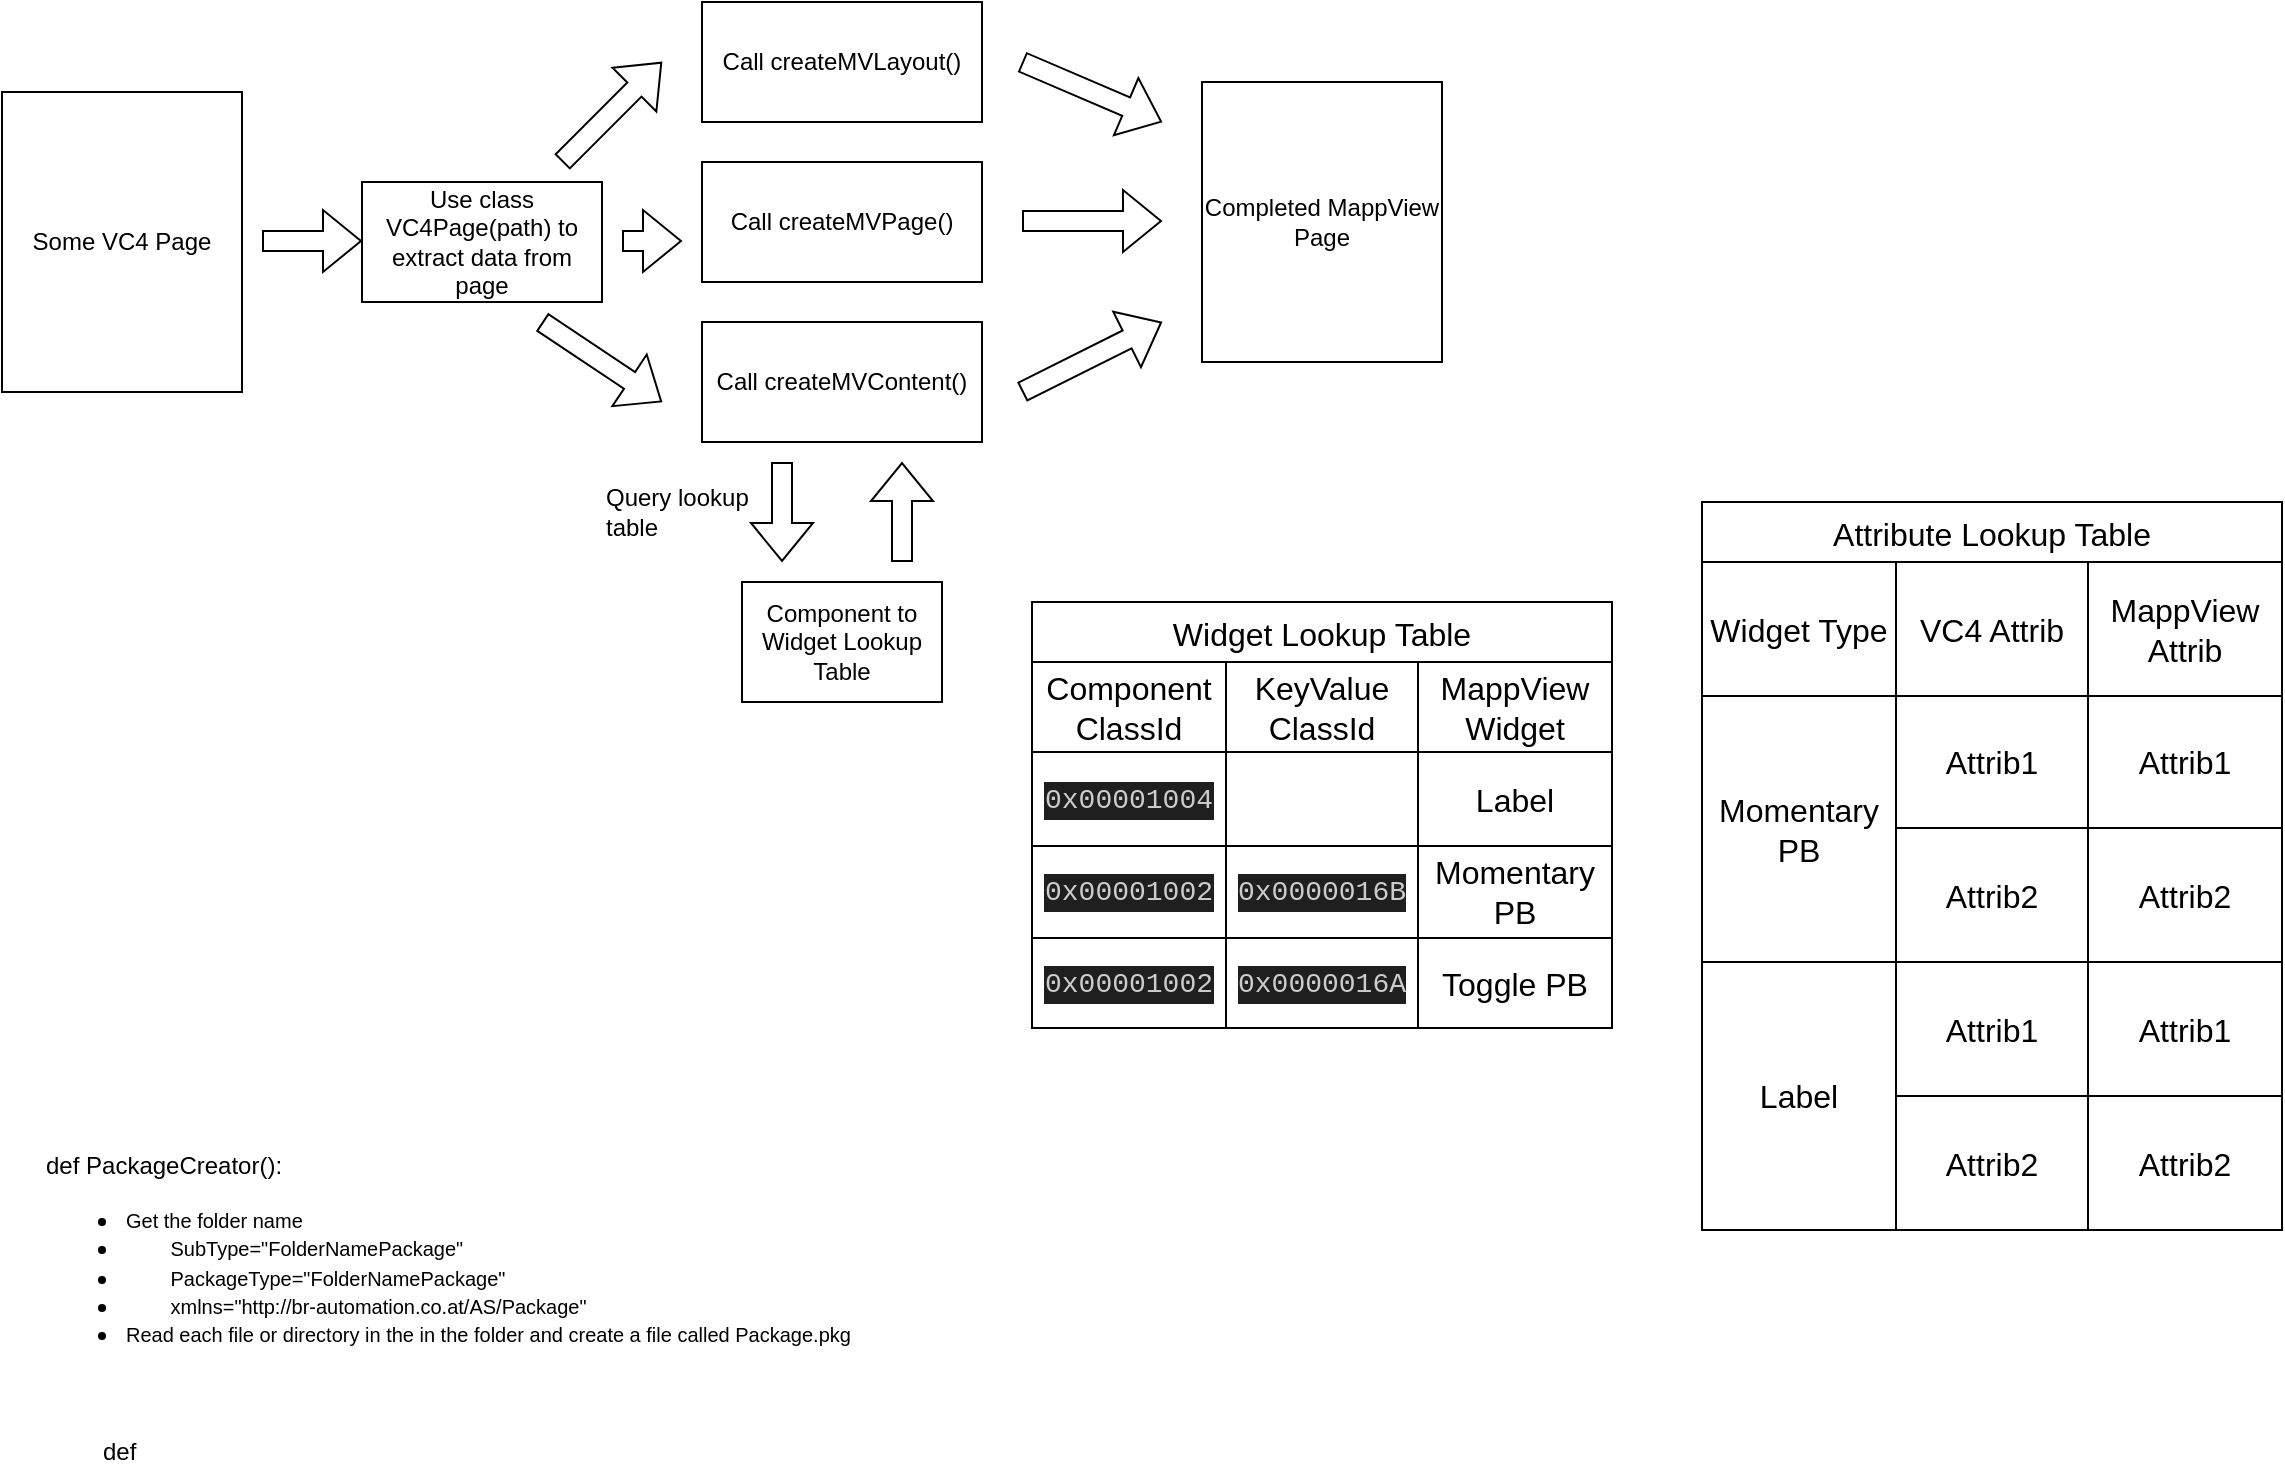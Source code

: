 <mxfile version="20.8.16" type="device"><diagram name="Page-1" id="sKOt5mir-yEiAROQTiFJ"><mxGraphModel dx="1418" dy="1928" grid="1" gridSize="10" guides="1" tooltips="1" connect="1" arrows="1" fold="1" page="1" pageScale="1" pageWidth="850" pageHeight="1100" math="0" shadow="0"><root><mxCell id="0"/><mxCell id="1" parent="0"/><mxCell id="yiu6NOejyZ3NTcFwbJN6-1" value="def PackageCreator():&lt;br&gt;&lt;ul&gt;&lt;li&gt;&lt;span style=&quot;font-size: 10px;&quot;&gt;Get the folder name&lt;/span&gt;&lt;/li&gt;&lt;li&gt;&lt;span style=&quot;font-size: 10px;&quot;&gt;&lt;span style=&quot;white-space: pre;&quot;&gt;&#9;&lt;/span&gt;SubType=&quot;FolderNamePackage&quot;&lt;/span&gt;&amp;nbsp;&lt;/li&gt;&lt;li&gt;&lt;font style=&quot;font-size: 10px;&quot;&gt;&lt;span style=&quot;white-space: pre;&quot;&gt;&#9;&lt;/span&gt;PackageType=&quot;FolderNamePackage&quot;&lt;/font&gt;&lt;/li&gt;&lt;li&gt;&lt;span style=&quot;font-size: 10px;&quot;&gt;&lt;span style=&quot;white-space: pre;&quot;&gt;&#9;&lt;/span&gt;xmlns=&quot;&lt;/span&gt;&lt;font style=&quot;font-size: 10px;&quot;&gt;http://br-automation.co.at/AS/Package&quot;&lt;/font&gt;&lt;/li&gt;&lt;li&gt;&lt;span style=&quot;font-size: 10px;&quot;&gt;Read each file or directory in the in the folder and create a file called Package.pkg&lt;/span&gt;&lt;/li&gt;&lt;/ul&gt;" style="text;html=1;align=left;verticalAlign=middle;resizable=0;points=[];autosize=1;strokeColor=none;fillColor=none;" parent="1" vertex="1"><mxGeometry x="40" y="-120" width="430" height="120" as="geometry"/></mxCell><mxCell id="yiu6NOejyZ3NTcFwbJN6-2" value="&lt;font style=&quot;font-size: 12px;&quot;&gt;def&amp;nbsp;&lt;/font&gt;" style="text;html=1;align=center;verticalAlign=middle;resizable=0;points=[];autosize=1;strokeColor=none;fillColor=none;fontSize=10;" parent="1" vertex="1"><mxGeometry x="60" y="20" width="40" height="30" as="geometry"/></mxCell><mxCell id="JLzwEnLzGBqA9U_Acfih-1" value="Some VC4 Page" style="rounded=0;whiteSpace=wrap;html=1;" parent="1" vertex="1"><mxGeometry x="20" y="-645" width="120" height="150" as="geometry"/></mxCell><mxCell id="JLzwEnLzGBqA9U_Acfih-5" value="Use class VC4Page(path) to extract data from page" style="rounded=0;whiteSpace=wrap;html=1;" parent="1" vertex="1"><mxGeometry x="200" y="-600" width="120" height="60" as="geometry"/></mxCell><mxCell id="JLzwEnLzGBqA9U_Acfih-6" value="Call createMVLayout()" style="rounded=0;whiteSpace=wrap;html=1;" parent="1" vertex="1"><mxGeometry x="370" y="-690" width="140" height="60" as="geometry"/></mxCell><mxCell id="JLzwEnLzGBqA9U_Acfih-7" value="Call createMVPage()" style="rounded=0;whiteSpace=wrap;html=1;" parent="1" vertex="1"><mxGeometry x="370" y="-610" width="140" height="60" as="geometry"/></mxCell><mxCell id="JLzwEnLzGBqA9U_Acfih-8" value="Call createMVContent()" style="rounded=0;whiteSpace=wrap;html=1;" parent="1" vertex="1"><mxGeometry x="370" y="-530" width="140" height="60" as="geometry"/></mxCell><mxCell id="JLzwEnLzGBqA9U_Acfih-9" value="Completed MappView Page" style="rounded=0;whiteSpace=wrap;html=1;" parent="1" vertex="1"><mxGeometry x="620" y="-650" width="120" height="140" as="geometry"/></mxCell><mxCell id="JLzwEnLzGBqA9U_Acfih-10" value="Component to Widget Lookup Table" style="rounded=0;whiteSpace=wrap;html=1;" parent="1" vertex="1"><mxGeometry x="390" y="-400" width="100" height="60" as="geometry"/></mxCell><mxCell id="JLzwEnLzGBqA9U_Acfih-11" value="" style="shape=flexArrow;endArrow=classic;html=1;rounded=0;" parent="1" edge="1"><mxGeometry width="50" height="50" relative="1" as="geometry"><mxPoint x="410" y="-460" as="sourcePoint"/><mxPoint x="410" y="-410" as="targetPoint"/></mxGeometry></mxCell><mxCell id="JLzwEnLzGBqA9U_Acfih-12" value="" style="shape=flexArrow;endArrow=classic;html=1;rounded=0;" parent="1" edge="1"><mxGeometry width="50" height="50" relative="1" as="geometry"><mxPoint x="470" y="-410" as="sourcePoint"/><mxPoint x="470" y="-460" as="targetPoint"/></mxGeometry></mxCell><mxCell id="JLzwEnLzGBqA9U_Acfih-13" value="" style="shape=flexArrow;endArrow=classic;html=1;rounded=0;" parent="1" edge="1"><mxGeometry width="50" height="50" relative="1" as="geometry"><mxPoint x="300" y="-610" as="sourcePoint"/><mxPoint x="350" y="-660" as="targetPoint"/></mxGeometry></mxCell><mxCell id="JLzwEnLzGBqA9U_Acfih-14" value="" style="shape=flexArrow;endArrow=classic;html=1;rounded=0;" parent="1" edge="1"><mxGeometry width="50" height="50" relative="1" as="geometry"><mxPoint x="290" y="-530" as="sourcePoint"/><mxPoint x="350" y="-490" as="targetPoint"/></mxGeometry></mxCell><mxCell id="JLzwEnLzGBqA9U_Acfih-15" value="" style="shape=flexArrow;endArrow=classic;html=1;rounded=0;" parent="1" edge="1"><mxGeometry width="50" height="50" relative="1" as="geometry"><mxPoint x="330" y="-570.5" as="sourcePoint"/><mxPoint x="360" y="-570.5" as="targetPoint"/></mxGeometry></mxCell><mxCell id="JLzwEnLzGBqA9U_Acfih-16" value="" style="shape=flexArrow;endArrow=classic;html=1;rounded=0;" parent="1" edge="1"><mxGeometry width="50" height="50" relative="1" as="geometry"><mxPoint x="150" y="-570.5" as="sourcePoint"/><mxPoint x="200" y="-570.5" as="targetPoint"/></mxGeometry></mxCell><mxCell id="JLzwEnLzGBqA9U_Acfih-17" value="" style="shape=flexArrow;endArrow=classic;html=1;rounded=0;" parent="1" edge="1"><mxGeometry width="50" height="50" relative="1" as="geometry"><mxPoint x="530" y="-660" as="sourcePoint"/><mxPoint x="600" y="-630" as="targetPoint"/></mxGeometry></mxCell><mxCell id="JLzwEnLzGBqA9U_Acfih-18" value="" style="shape=flexArrow;endArrow=classic;html=1;rounded=0;" parent="1" edge="1"><mxGeometry width="50" height="50" relative="1" as="geometry"><mxPoint x="530" y="-495" as="sourcePoint"/><mxPoint x="600" y="-530" as="targetPoint"/></mxGeometry></mxCell><mxCell id="JLzwEnLzGBqA9U_Acfih-19" value="" style="shape=flexArrow;endArrow=classic;html=1;rounded=0;" parent="1" edge="1"><mxGeometry width="50" height="50" relative="1" as="geometry"><mxPoint x="530" y="-580.5" as="sourcePoint"/><mxPoint x="600" y="-580.5" as="targetPoint"/></mxGeometry></mxCell><mxCell id="JLzwEnLzGBqA9U_Acfih-20" value="Query lookup table" style="text;html=1;strokeColor=none;fillColor=none;align=left;verticalAlign=middle;whiteSpace=wrap;rounded=0;" parent="1" vertex="1"><mxGeometry x="320" y="-460" width="90" height="50" as="geometry"/></mxCell><mxCell id="JLzwEnLzGBqA9U_Acfih-21" value="Widget Lookup Table" style="shape=table;startSize=30;container=1;collapsible=0;childLayout=tableLayout;strokeColor=default;fontSize=16;" parent="1" vertex="1"><mxGeometry x="535" y="-390" width="290" height="213" as="geometry"/></mxCell><mxCell id="JLzwEnLzGBqA9U_Acfih-22" value="" style="shape=tableRow;horizontal=0;startSize=0;swimlaneHead=0;swimlaneBody=0;strokeColor=inherit;top=0;left=0;bottom=0;right=0;collapsible=0;dropTarget=0;fillColor=none;points=[[0,0.5],[1,0.5]];portConstraint=eastwest;fontSize=16;" parent="JLzwEnLzGBqA9U_Acfih-21" vertex="1"><mxGeometry y="30" width="290" height="45" as="geometry"/></mxCell><mxCell id="JLzwEnLzGBqA9U_Acfih-23" value="Component ClassId" style="shape=partialRectangle;html=1;whiteSpace=wrap;connectable=0;strokeColor=inherit;overflow=hidden;fillColor=none;top=0;left=0;bottom=0;right=0;pointerEvents=1;fontSize=16;" parent="JLzwEnLzGBqA9U_Acfih-22" vertex="1"><mxGeometry width="97" height="45" as="geometry"><mxRectangle width="97" height="45" as="alternateBounds"/></mxGeometry></mxCell><mxCell id="JLzwEnLzGBqA9U_Acfih-24" value="KeyValue ClassId" style="shape=partialRectangle;html=1;whiteSpace=wrap;connectable=0;strokeColor=inherit;overflow=hidden;fillColor=none;top=0;left=0;bottom=0;right=0;pointerEvents=1;fontSize=16;" parent="JLzwEnLzGBqA9U_Acfih-22" vertex="1"><mxGeometry x="97" width="96" height="45" as="geometry"><mxRectangle width="96" height="45" as="alternateBounds"/></mxGeometry></mxCell><mxCell id="JLzwEnLzGBqA9U_Acfih-25" value="MappView Widget" style="shape=partialRectangle;html=1;whiteSpace=wrap;connectable=0;strokeColor=inherit;overflow=hidden;fillColor=none;top=0;left=0;bottom=0;right=0;pointerEvents=1;fontSize=16;" parent="JLzwEnLzGBqA9U_Acfih-22" vertex="1"><mxGeometry x="193" width="97" height="45" as="geometry"><mxRectangle width="97" height="45" as="alternateBounds"/></mxGeometry></mxCell><mxCell id="JLzwEnLzGBqA9U_Acfih-26" value="" style="shape=tableRow;horizontal=0;startSize=0;swimlaneHead=0;swimlaneBody=0;strokeColor=inherit;top=0;left=0;bottom=0;right=0;collapsible=0;dropTarget=0;fillColor=none;points=[[0,0.5],[1,0.5]];portConstraint=eastwest;fontSize=16;" parent="JLzwEnLzGBqA9U_Acfih-21" vertex="1"><mxGeometry y="75" width="290" height="47" as="geometry"/></mxCell><mxCell id="JLzwEnLzGBqA9U_Acfih-27" value="&lt;div style=&quot;color: rgb(204, 204, 204); background-color: rgb(31, 31, 31); font-family: Consolas, &amp;quot;Courier New&amp;quot;, monospace; font-size: 14px; line-height: 19px;&quot;&gt;0x00001004&lt;/div&gt;" style="shape=partialRectangle;html=1;whiteSpace=wrap;connectable=0;strokeColor=inherit;overflow=hidden;fillColor=none;top=0;left=0;bottom=0;right=0;pointerEvents=1;fontSize=16;" parent="JLzwEnLzGBqA9U_Acfih-26" vertex="1"><mxGeometry width="97" height="47" as="geometry"><mxRectangle width="97" height="47" as="alternateBounds"/></mxGeometry></mxCell><mxCell id="JLzwEnLzGBqA9U_Acfih-28" value="" style="shape=partialRectangle;html=1;whiteSpace=wrap;connectable=0;strokeColor=inherit;overflow=hidden;fillColor=none;top=0;left=0;bottom=0;right=0;pointerEvents=1;fontSize=16;" parent="JLzwEnLzGBqA9U_Acfih-26" vertex="1"><mxGeometry x="97" width="96" height="47" as="geometry"><mxRectangle width="96" height="47" as="alternateBounds"/></mxGeometry></mxCell><mxCell id="JLzwEnLzGBqA9U_Acfih-29" value="Label" style="shape=partialRectangle;html=1;whiteSpace=wrap;connectable=0;strokeColor=inherit;overflow=hidden;fillColor=none;top=0;left=0;bottom=0;right=0;pointerEvents=1;fontSize=16;" parent="JLzwEnLzGBqA9U_Acfih-26" vertex="1"><mxGeometry x="193" width="97" height="47" as="geometry"><mxRectangle width="97" height="47" as="alternateBounds"/></mxGeometry></mxCell><mxCell id="JLzwEnLzGBqA9U_Acfih-30" value="" style="shape=tableRow;horizontal=0;startSize=0;swimlaneHead=0;swimlaneBody=0;strokeColor=inherit;top=0;left=0;bottom=0;right=0;collapsible=0;dropTarget=0;fillColor=none;points=[[0,0.5],[1,0.5]];portConstraint=eastwest;fontSize=16;" parent="JLzwEnLzGBqA9U_Acfih-21" vertex="1"><mxGeometry y="122" width="290" height="46" as="geometry"/></mxCell><mxCell id="JLzwEnLzGBqA9U_Acfih-31" value="&lt;div style=&quot;color: rgb(204, 204, 204); background-color: rgb(31, 31, 31); font-family: Consolas, &amp;quot;Courier New&amp;quot;, monospace; font-size: 14px; line-height: 19px;&quot;&gt;0x00001002&lt;/div&gt;" style="shape=partialRectangle;html=1;whiteSpace=wrap;connectable=0;strokeColor=inherit;overflow=hidden;fillColor=none;top=0;left=0;bottom=0;right=0;pointerEvents=1;fontSize=16;" parent="JLzwEnLzGBqA9U_Acfih-30" vertex="1"><mxGeometry width="97" height="46" as="geometry"><mxRectangle width="97" height="46" as="alternateBounds"/></mxGeometry></mxCell><mxCell id="JLzwEnLzGBqA9U_Acfih-32" value="&lt;div style=&quot;color: rgb(204, 204, 204); background-color: rgb(31, 31, 31); font-family: Consolas, &amp;quot;Courier New&amp;quot;, monospace; font-size: 14px; line-height: 19px;&quot;&gt;0x0000016B&lt;/div&gt;" style="shape=partialRectangle;html=1;whiteSpace=wrap;connectable=0;strokeColor=inherit;overflow=hidden;fillColor=none;top=0;left=0;bottom=0;right=0;pointerEvents=1;fontSize=16;" parent="JLzwEnLzGBqA9U_Acfih-30" vertex="1"><mxGeometry x="97" width="96" height="46" as="geometry"><mxRectangle width="96" height="46" as="alternateBounds"/></mxGeometry></mxCell><mxCell id="JLzwEnLzGBqA9U_Acfih-33" value="Momentary PB" style="shape=partialRectangle;html=1;whiteSpace=wrap;connectable=0;strokeColor=inherit;overflow=hidden;fillColor=none;top=0;left=0;bottom=0;right=0;pointerEvents=1;fontSize=16;" parent="JLzwEnLzGBqA9U_Acfih-30" vertex="1"><mxGeometry x="193" width="97" height="46" as="geometry"><mxRectangle width="97" height="46" as="alternateBounds"/></mxGeometry></mxCell><mxCell id="JLzwEnLzGBqA9U_Acfih-34" style="shape=tableRow;horizontal=0;startSize=0;swimlaneHead=0;swimlaneBody=0;strokeColor=inherit;top=0;left=0;bottom=0;right=0;collapsible=0;dropTarget=0;fillColor=none;points=[[0,0.5],[1,0.5]];portConstraint=eastwest;fontSize=16;" parent="JLzwEnLzGBqA9U_Acfih-21" vertex="1"><mxGeometry y="168" width="290" height="45" as="geometry"/></mxCell><mxCell id="JLzwEnLzGBqA9U_Acfih-35" value="&lt;div style=&quot;color: rgb(204, 204, 204); background-color: rgb(31, 31, 31); font-family: Consolas, &amp;quot;Courier New&amp;quot;, monospace; font-size: 14px; line-height: 19px;&quot;&gt;0x00001002&lt;/div&gt;" style="shape=partialRectangle;html=1;whiteSpace=wrap;connectable=0;strokeColor=inherit;overflow=hidden;fillColor=none;top=0;left=0;bottom=0;right=0;pointerEvents=1;fontSize=16;" parent="JLzwEnLzGBqA9U_Acfih-34" vertex="1"><mxGeometry width="97" height="45" as="geometry"><mxRectangle width="97" height="45" as="alternateBounds"/></mxGeometry></mxCell><mxCell id="JLzwEnLzGBqA9U_Acfih-36" value="&lt;div style=&quot;color: rgb(204, 204, 204); background-color: rgb(31, 31, 31); font-family: Consolas, &amp;quot;Courier New&amp;quot;, monospace; font-size: 14px; line-height: 19px;&quot;&gt;0x0000016A&lt;/div&gt;" style="shape=partialRectangle;html=1;whiteSpace=wrap;connectable=0;strokeColor=inherit;overflow=hidden;fillColor=none;top=0;left=0;bottom=0;right=0;pointerEvents=1;fontSize=16;" parent="JLzwEnLzGBqA9U_Acfih-34" vertex="1"><mxGeometry x="97" width="96" height="45" as="geometry"><mxRectangle width="96" height="45" as="alternateBounds"/></mxGeometry></mxCell><mxCell id="JLzwEnLzGBqA9U_Acfih-37" value="Toggle PB" style="shape=partialRectangle;html=1;whiteSpace=wrap;connectable=0;strokeColor=inherit;overflow=hidden;fillColor=none;top=0;left=0;bottom=0;right=0;pointerEvents=1;fontSize=16;" parent="JLzwEnLzGBqA9U_Acfih-34" vertex="1"><mxGeometry x="193" width="97" height="45" as="geometry"><mxRectangle width="97" height="45" as="alternateBounds"/></mxGeometry></mxCell><mxCell id="JB1Q-kNenUBY5Qt54QPH-18" value="Attribute Lookup Table" style="shape=table;startSize=30;container=1;collapsible=0;childLayout=tableLayout;strokeColor=default;fontSize=16;labelBackgroundColor=#ffffff;fontColor=#000000;" vertex="1" parent="1"><mxGeometry x="870" y="-440" width="290" height="364" as="geometry"/></mxCell><mxCell id="JB1Q-kNenUBY5Qt54QPH-19" value="" style="shape=tableRow;horizontal=0;startSize=0;swimlaneHead=0;swimlaneBody=0;strokeColor=inherit;top=0;left=0;bottom=0;right=0;collapsible=0;dropTarget=0;fillColor=none;points=[[0,0.5],[1,0.5]];portConstraint=eastwest;fontSize=16;labelBackgroundColor=#ffffff;fontColor=#000000;" vertex="1" parent="JB1Q-kNenUBY5Qt54QPH-18"><mxGeometry y="30" width="290" height="67" as="geometry"/></mxCell><mxCell id="JB1Q-kNenUBY5Qt54QPH-20" value="Widget Type" style="shape=partialRectangle;html=1;whiteSpace=wrap;connectable=0;strokeColor=inherit;overflow=hidden;fillColor=none;top=0;left=0;bottom=0;right=0;pointerEvents=1;fontSize=16;labelBackgroundColor=#ffffff;fontColor=#000000;" vertex="1" parent="JB1Q-kNenUBY5Qt54QPH-19"><mxGeometry width="97" height="67" as="geometry"><mxRectangle width="97" height="67" as="alternateBounds"/></mxGeometry></mxCell><mxCell id="JB1Q-kNenUBY5Qt54QPH-21" value="VC4 Attrib" style="shape=partialRectangle;html=1;whiteSpace=wrap;connectable=0;strokeColor=inherit;overflow=hidden;fillColor=none;top=0;left=0;bottom=0;right=0;pointerEvents=1;fontSize=16;labelBackgroundColor=#ffffff;fontColor=#000000;" vertex="1" parent="JB1Q-kNenUBY5Qt54QPH-19"><mxGeometry x="97" width="96" height="67" as="geometry"><mxRectangle width="96" height="67" as="alternateBounds"/></mxGeometry></mxCell><mxCell id="JB1Q-kNenUBY5Qt54QPH-22" value="MappView Attrib" style="shape=partialRectangle;html=1;whiteSpace=wrap;connectable=0;strokeColor=inherit;overflow=hidden;fillColor=none;top=0;left=0;bottom=0;right=0;pointerEvents=1;fontSize=16;labelBackgroundColor=#ffffff;fontColor=#000000;" vertex="1" parent="JB1Q-kNenUBY5Qt54QPH-19"><mxGeometry x="193" width="97" height="67" as="geometry"><mxRectangle width="97" height="67" as="alternateBounds"/></mxGeometry></mxCell><mxCell id="JB1Q-kNenUBY5Qt54QPH-23" value="" style="shape=tableRow;horizontal=0;startSize=0;swimlaneHead=0;swimlaneBody=0;strokeColor=inherit;top=0;left=0;bottom=0;right=0;collapsible=0;dropTarget=0;fillColor=none;points=[[0,0.5],[1,0.5]];portConstraint=eastwest;fontSize=16;labelBackgroundColor=#ffffff;fontColor=#000000;" vertex="1" parent="JB1Q-kNenUBY5Qt54QPH-18"><mxGeometry y="97" width="290" height="66" as="geometry"/></mxCell><mxCell id="JB1Q-kNenUBY5Qt54QPH-24" value="Momentary PB" style="shape=partialRectangle;html=1;whiteSpace=wrap;connectable=0;strokeColor=inherit;overflow=hidden;fillColor=none;top=0;left=0;bottom=0;right=0;pointerEvents=1;fontSize=16;labelBackgroundColor=#ffffff;fontColor=#000000;rowspan=2;colspan=1;" vertex="1" parent="JB1Q-kNenUBY5Qt54QPH-23"><mxGeometry width="97" height="133" as="geometry"><mxRectangle width="97" height="66" as="alternateBounds"/></mxGeometry></mxCell><mxCell id="JB1Q-kNenUBY5Qt54QPH-25" value="Attrib1" style="shape=partialRectangle;html=1;whiteSpace=wrap;connectable=0;strokeColor=inherit;overflow=hidden;fillColor=none;top=0;left=0;bottom=0;right=0;pointerEvents=1;fontSize=16;labelBackgroundColor=#ffffff;fontColor=#000000;" vertex="1" parent="JB1Q-kNenUBY5Qt54QPH-23"><mxGeometry x="97" width="96" height="66" as="geometry"><mxRectangle width="96" height="66" as="alternateBounds"/></mxGeometry></mxCell><mxCell id="JB1Q-kNenUBY5Qt54QPH-26" value="Attrib1" style="shape=partialRectangle;html=1;whiteSpace=wrap;connectable=0;strokeColor=inherit;overflow=hidden;fillColor=none;top=0;left=0;bottom=0;right=0;pointerEvents=1;fontSize=16;labelBackgroundColor=#ffffff;fontColor=#000000;" vertex="1" parent="JB1Q-kNenUBY5Qt54QPH-23"><mxGeometry x="193" width="97" height="66" as="geometry"><mxRectangle width="97" height="66" as="alternateBounds"/></mxGeometry></mxCell><mxCell id="JB1Q-kNenUBY5Qt54QPH-27" value="" style="shape=tableRow;horizontal=0;startSize=0;swimlaneHead=0;swimlaneBody=0;strokeColor=inherit;top=0;left=0;bottom=0;right=0;collapsible=0;dropTarget=0;fillColor=none;points=[[0,0.5],[1,0.5]];portConstraint=eastwest;fontSize=16;labelBackgroundColor=#ffffff;fontColor=#000000;" vertex="1" parent="JB1Q-kNenUBY5Qt54QPH-18"><mxGeometry y="163" width="290" height="67" as="geometry"/></mxCell><mxCell id="JB1Q-kNenUBY5Qt54QPH-28" value="" style="shape=partialRectangle;html=1;whiteSpace=wrap;connectable=0;strokeColor=inherit;overflow=hidden;fillColor=none;top=0;left=0;bottom=0;right=0;pointerEvents=1;fontSize=16;labelBackgroundColor=#ffffff;fontColor=#000000;" vertex="1" visible="0" parent="JB1Q-kNenUBY5Qt54QPH-27"><mxGeometry width="97" height="67" as="geometry"><mxRectangle width="97" height="67" as="alternateBounds"/></mxGeometry></mxCell><mxCell id="JB1Q-kNenUBY5Qt54QPH-29" value="Attrib2" style="shape=partialRectangle;html=1;whiteSpace=wrap;connectable=0;strokeColor=inherit;overflow=hidden;fillColor=none;top=0;left=0;bottom=0;right=0;pointerEvents=1;fontSize=16;labelBackgroundColor=#ffffff;fontColor=#000000;" vertex="1" parent="JB1Q-kNenUBY5Qt54QPH-27"><mxGeometry x="97" width="96" height="67" as="geometry"><mxRectangle width="96" height="67" as="alternateBounds"/></mxGeometry></mxCell><mxCell id="JB1Q-kNenUBY5Qt54QPH-30" value="Attrib2" style="shape=partialRectangle;html=1;whiteSpace=wrap;connectable=0;strokeColor=inherit;overflow=hidden;fillColor=none;top=0;left=0;bottom=0;right=0;pointerEvents=1;fontSize=16;labelBackgroundColor=#ffffff;fontColor=#000000;" vertex="1" parent="JB1Q-kNenUBY5Qt54QPH-27"><mxGeometry x="193" width="97" height="67" as="geometry"><mxRectangle width="97" height="67" as="alternateBounds"/></mxGeometry></mxCell><mxCell id="JB1Q-kNenUBY5Qt54QPH-31" style="shape=tableRow;horizontal=0;startSize=0;swimlaneHead=0;swimlaneBody=0;strokeColor=inherit;top=0;left=0;bottom=0;right=0;collapsible=0;dropTarget=0;fillColor=none;points=[[0,0.5],[1,0.5]];portConstraint=eastwest;fontSize=16;labelBackgroundColor=#ffffff;fontColor=#000000;" vertex="1" parent="JB1Q-kNenUBY5Qt54QPH-18"><mxGeometry y="230" width="290" height="67" as="geometry"/></mxCell><mxCell id="JB1Q-kNenUBY5Qt54QPH-32" value="Label" style="shape=partialRectangle;html=1;whiteSpace=wrap;connectable=0;strokeColor=inherit;overflow=hidden;fillColor=none;top=0;left=0;bottom=0;right=0;pointerEvents=1;fontSize=16;labelBackgroundColor=#ffffff;fontColor=#000000;rowspan=2;colspan=1;" vertex="1" parent="JB1Q-kNenUBY5Qt54QPH-31"><mxGeometry width="97" height="134" as="geometry"><mxRectangle width="97" height="67" as="alternateBounds"/></mxGeometry></mxCell><mxCell id="JB1Q-kNenUBY5Qt54QPH-33" value="Attrib1" style="shape=partialRectangle;html=1;whiteSpace=wrap;connectable=0;strokeColor=inherit;overflow=hidden;fillColor=none;top=0;left=0;bottom=0;right=0;pointerEvents=1;fontSize=16;labelBackgroundColor=#ffffff;fontColor=#000000;" vertex="1" parent="JB1Q-kNenUBY5Qt54QPH-31"><mxGeometry x="97" width="96" height="67" as="geometry"><mxRectangle width="96" height="67" as="alternateBounds"/></mxGeometry></mxCell><mxCell id="JB1Q-kNenUBY5Qt54QPH-34" value="Attrib1" style="shape=partialRectangle;html=1;whiteSpace=wrap;connectable=0;strokeColor=inherit;overflow=hidden;fillColor=none;top=0;left=0;bottom=0;right=0;pointerEvents=1;fontSize=16;labelBackgroundColor=#ffffff;fontColor=#000000;" vertex="1" parent="JB1Q-kNenUBY5Qt54QPH-31"><mxGeometry x="193" width="97" height="67" as="geometry"><mxRectangle width="97" height="67" as="alternateBounds"/></mxGeometry></mxCell><mxCell id="JB1Q-kNenUBY5Qt54QPH-35" style="shape=tableRow;horizontal=0;startSize=0;swimlaneHead=0;swimlaneBody=0;strokeColor=inherit;top=0;left=0;bottom=0;right=0;collapsible=0;dropTarget=0;fillColor=none;points=[[0,0.5],[1,0.5]];portConstraint=eastwest;fontSize=16;labelBackgroundColor=#ffffff;fontColor=#000000;" vertex="1" parent="JB1Q-kNenUBY5Qt54QPH-18"><mxGeometry y="297" width="290" height="67" as="geometry"/></mxCell><mxCell id="JB1Q-kNenUBY5Qt54QPH-36" style="shape=partialRectangle;html=1;whiteSpace=wrap;connectable=0;strokeColor=inherit;overflow=hidden;fillColor=none;top=0;left=0;bottom=0;right=0;pointerEvents=1;fontSize=16;labelBackgroundColor=#ffffff;fontColor=#000000;" vertex="1" visible="0" parent="JB1Q-kNenUBY5Qt54QPH-35"><mxGeometry width="97" height="67" as="geometry"><mxRectangle width="97" height="67" as="alternateBounds"/></mxGeometry></mxCell><mxCell id="JB1Q-kNenUBY5Qt54QPH-37" value="Attrib2" style="shape=partialRectangle;html=1;whiteSpace=wrap;connectable=0;strokeColor=inherit;overflow=hidden;fillColor=none;top=0;left=0;bottom=0;right=0;pointerEvents=1;fontSize=16;labelBackgroundColor=#ffffff;fontColor=#000000;" vertex="1" parent="JB1Q-kNenUBY5Qt54QPH-35"><mxGeometry x="97" width="96" height="67" as="geometry"><mxRectangle width="96" height="67" as="alternateBounds"/></mxGeometry></mxCell><mxCell id="JB1Q-kNenUBY5Qt54QPH-38" value="Attrib2" style="shape=partialRectangle;html=1;whiteSpace=wrap;connectable=0;strokeColor=inherit;overflow=hidden;fillColor=none;top=0;left=0;bottom=0;right=0;pointerEvents=1;fontSize=16;labelBackgroundColor=#ffffff;fontColor=#000000;" vertex="1" parent="JB1Q-kNenUBY5Qt54QPH-35"><mxGeometry x="193" width="97" height="67" as="geometry"><mxRectangle width="97" height="67" as="alternateBounds"/></mxGeometry></mxCell></root></mxGraphModel></diagram></mxfile>